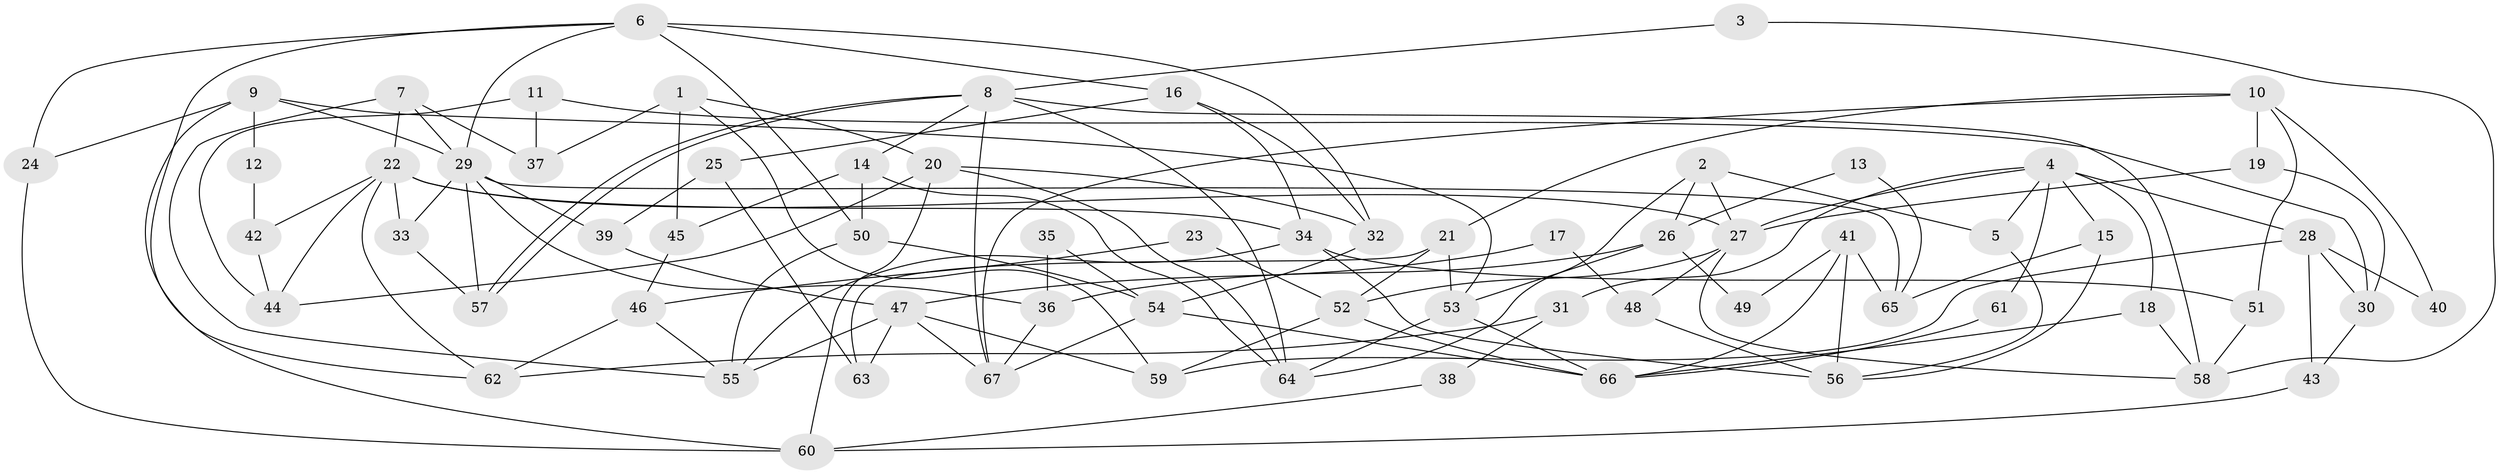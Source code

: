 // coarse degree distribution, {5: 0.20512820512820512, 9: 0.05128205128205128, 4: 0.1794871794871795, 7: 0.1282051282051282, 6: 0.10256410256410256, 3: 0.1794871794871795, 8: 0.05128205128205128, 2: 0.07692307692307693, 10: 0.02564102564102564}
// Generated by graph-tools (version 1.1) at 2025/23/03/03/25 07:23:56]
// undirected, 67 vertices, 134 edges
graph export_dot {
graph [start="1"]
  node [color=gray90,style=filled];
  1;
  2;
  3;
  4;
  5;
  6;
  7;
  8;
  9;
  10;
  11;
  12;
  13;
  14;
  15;
  16;
  17;
  18;
  19;
  20;
  21;
  22;
  23;
  24;
  25;
  26;
  27;
  28;
  29;
  30;
  31;
  32;
  33;
  34;
  35;
  36;
  37;
  38;
  39;
  40;
  41;
  42;
  43;
  44;
  45;
  46;
  47;
  48;
  49;
  50;
  51;
  52;
  53;
  54;
  55;
  56;
  57;
  58;
  59;
  60;
  61;
  62;
  63;
  64;
  65;
  66;
  67;
  1 -- 59;
  1 -- 20;
  1 -- 37;
  1 -- 45;
  2 -- 26;
  2 -- 27;
  2 -- 5;
  2 -- 64;
  3 -- 8;
  3 -- 58;
  4 -- 28;
  4 -- 27;
  4 -- 5;
  4 -- 15;
  4 -- 18;
  4 -- 31;
  4 -- 61;
  5 -- 56;
  6 -- 16;
  6 -- 50;
  6 -- 24;
  6 -- 29;
  6 -- 32;
  6 -- 62;
  7 -- 29;
  7 -- 37;
  7 -- 22;
  7 -- 55;
  8 -- 57;
  8 -- 57;
  8 -- 64;
  8 -- 14;
  8 -- 58;
  8 -- 67;
  9 -- 24;
  9 -- 53;
  9 -- 12;
  9 -- 29;
  9 -- 60;
  10 -- 67;
  10 -- 51;
  10 -- 19;
  10 -- 21;
  10 -- 40;
  11 -- 30;
  11 -- 44;
  11 -- 37;
  12 -- 42;
  13 -- 26;
  13 -- 65;
  14 -- 45;
  14 -- 50;
  14 -- 64;
  15 -- 56;
  15 -- 65;
  16 -- 32;
  16 -- 25;
  16 -- 34;
  17 -- 47;
  17 -- 48;
  18 -- 66;
  18 -- 58;
  19 -- 27;
  19 -- 30;
  20 -- 32;
  20 -- 64;
  20 -- 44;
  20 -- 60;
  21 -- 53;
  21 -- 52;
  21 -- 63;
  22 -- 33;
  22 -- 27;
  22 -- 34;
  22 -- 42;
  22 -- 44;
  22 -- 62;
  23 -- 46;
  23 -- 52;
  24 -- 60;
  25 -- 39;
  25 -- 63;
  26 -- 36;
  26 -- 53;
  26 -- 49;
  27 -- 58;
  27 -- 48;
  27 -- 52;
  28 -- 30;
  28 -- 59;
  28 -- 40;
  28 -- 43;
  29 -- 33;
  29 -- 36;
  29 -- 39;
  29 -- 57;
  29 -- 65;
  30 -- 43;
  31 -- 62;
  31 -- 38;
  32 -- 54;
  33 -- 57;
  34 -- 51;
  34 -- 55;
  34 -- 56;
  35 -- 36;
  35 -- 54;
  36 -- 67;
  38 -- 60;
  39 -- 47;
  41 -- 56;
  41 -- 65;
  41 -- 49;
  41 -- 66;
  42 -- 44;
  43 -- 60;
  45 -- 46;
  46 -- 55;
  46 -- 62;
  47 -- 55;
  47 -- 67;
  47 -- 59;
  47 -- 63;
  48 -- 56;
  50 -- 55;
  50 -- 54;
  51 -- 58;
  52 -- 59;
  52 -- 66;
  53 -- 64;
  53 -- 66;
  54 -- 66;
  54 -- 67;
  61 -- 66;
}

